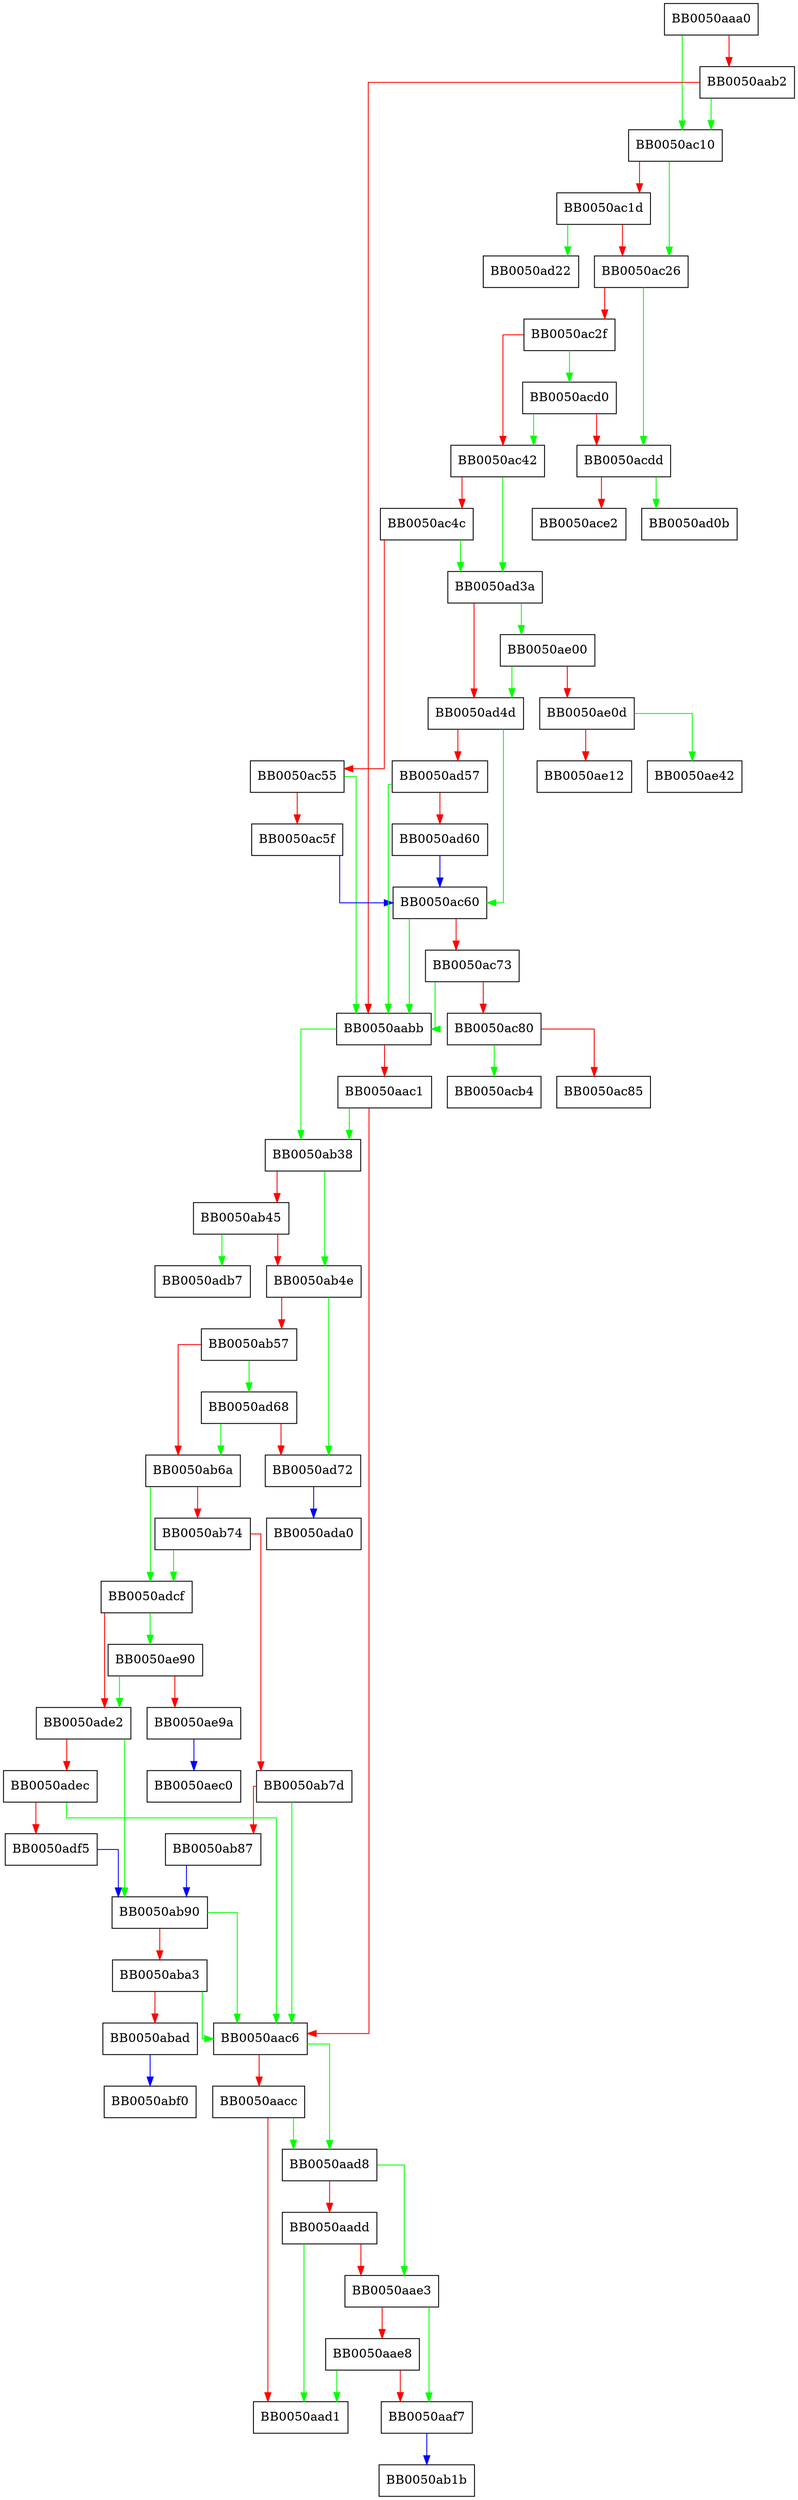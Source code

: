 digraph filter_apply {
  node [shape="box"];
  graph [splines=ortho];
  BB0050aaa0 -> BB0050ac10 [color="green"];
  BB0050aaa0 -> BB0050aab2 [color="red"];
  BB0050aab2 -> BB0050ac10 [color="green"];
  BB0050aab2 -> BB0050aabb [color="red"];
  BB0050aabb -> BB0050ab38 [color="green"];
  BB0050aabb -> BB0050aac1 [color="red"];
  BB0050aac1 -> BB0050ab38 [color="green"];
  BB0050aac1 -> BB0050aac6 [color="red"];
  BB0050aac6 -> BB0050aad8 [color="green"];
  BB0050aac6 -> BB0050aacc [color="red"];
  BB0050aacc -> BB0050aad8 [color="green"];
  BB0050aacc -> BB0050aad1 [color="red"];
  BB0050aad8 -> BB0050aae3 [color="green"];
  BB0050aad8 -> BB0050aadd [color="red"];
  BB0050aadd -> BB0050aad1 [color="green"];
  BB0050aadd -> BB0050aae3 [color="red"];
  BB0050aae3 -> BB0050aaf7 [color="green"];
  BB0050aae3 -> BB0050aae8 [color="red"];
  BB0050aae8 -> BB0050aad1 [color="green"];
  BB0050aae8 -> BB0050aaf7 [color="red"];
  BB0050aaf7 -> BB0050ab1b [color="blue"];
  BB0050ab38 -> BB0050ab4e [color="green"];
  BB0050ab38 -> BB0050ab45 [color="red"];
  BB0050ab45 -> BB0050adb7 [color="green"];
  BB0050ab45 -> BB0050ab4e [color="red"];
  BB0050ab4e -> BB0050ad72 [color="green"];
  BB0050ab4e -> BB0050ab57 [color="red"];
  BB0050ab57 -> BB0050ad68 [color="green"];
  BB0050ab57 -> BB0050ab6a [color="red"];
  BB0050ab6a -> BB0050adcf [color="green"];
  BB0050ab6a -> BB0050ab74 [color="red"];
  BB0050ab74 -> BB0050adcf [color="green"];
  BB0050ab74 -> BB0050ab7d [color="red"];
  BB0050ab7d -> BB0050aac6 [color="green"];
  BB0050ab7d -> BB0050ab87 [color="red"];
  BB0050ab87 -> BB0050ab90 [color="blue"];
  BB0050ab90 -> BB0050aac6 [color="green"];
  BB0050ab90 -> BB0050aba3 [color="red"];
  BB0050aba3 -> BB0050aac6 [color="green"];
  BB0050aba3 -> BB0050abad [color="red"];
  BB0050abad -> BB0050abf0 [color="blue"];
  BB0050ac10 -> BB0050ac26 [color="green"];
  BB0050ac10 -> BB0050ac1d [color="red"];
  BB0050ac1d -> BB0050ad22 [color="green"];
  BB0050ac1d -> BB0050ac26 [color="red"];
  BB0050ac26 -> BB0050acdd [color="green"];
  BB0050ac26 -> BB0050ac2f [color="red"];
  BB0050ac2f -> BB0050acd0 [color="green"];
  BB0050ac2f -> BB0050ac42 [color="red"];
  BB0050ac42 -> BB0050ad3a [color="green"];
  BB0050ac42 -> BB0050ac4c [color="red"];
  BB0050ac4c -> BB0050ad3a [color="green"];
  BB0050ac4c -> BB0050ac55 [color="red"];
  BB0050ac55 -> BB0050aabb [color="green"];
  BB0050ac55 -> BB0050ac5f [color="red"];
  BB0050ac5f -> BB0050ac60 [color="blue"];
  BB0050ac60 -> BB0050aabb [color="green"];
  BB0050ac60 -> BB0050ac73 [color="red"];
  BB0050ac73 -> BB0050aabb [color="green"];
  BB0050ac73 -> BB0050ac80 [color="red"];
  BB0050ac80 -> BB0050acb4 [color="green"];
  BB0050ac80 -> BB0050ac85 [color="red"];
  BB0050acd0 -> BB0050ac42 [color="green"];
  BB0050acd0 -> BB0050acdd [color="red"];
  BB0050acdd -> BB0050ad0b [color="green"];
  BB0050acdd -> BB0050ace2 [color="red"];
  BB0050ad3a -> BB0050ae00 [color="green"];
  BB0050ad3a -> BB0050ad4d [color="red"];
  BB0050ad4d -> BB0050ac60 [color="green"];
  BB0050ad4d -> BB0050ad57 [color="red"];
  BB0050ad57 -> BB0050aabb [color="green"];
  BB0050ad57 -> BB0050ad60 [color="red"];
  BB0050ad60 -> BB0050ac60 [color="blue"];
  BB0050ad68 -> BB0050ab6a [color="green"];
  BB0050ad68 -> BB0050ad72 [color="red"];
  BB0050ad72 -> BB0050ada0 [color="blue"];
  BB0050adcf -> BB0050ae90 [color="green"];
  BB0050adcf -> BB0050ade2 [color="red"];
  BB0050ade2 -> BB0050ab90 [color="green"];
  BB0050ade2 -> BB0050adec [color="red"];
  BB0050adec -> BB0050aac6 [color="green"];
  BB0050adec -> BB0050adf5 [color="red"];
  BB0050adf5 -> BB0050ab90 [color="blue"];
  BB0050ae00 -> BB0050ad4d [color="green"];
  BB0050ae00 -> BB0050ae0d [color="red"];
  BB0050ae0d -> BB0050ae42 [color="green"];
  BB0050ae0d -> BB0050ae12 [color="red"];
  BB0050ae90 -> BB0050ade2 [color="green"];
  BB0050ae90 -> BB0050ae9a [color="red"];
  BB0050ae9a -> BB0050aec0 [color="blue"];
}